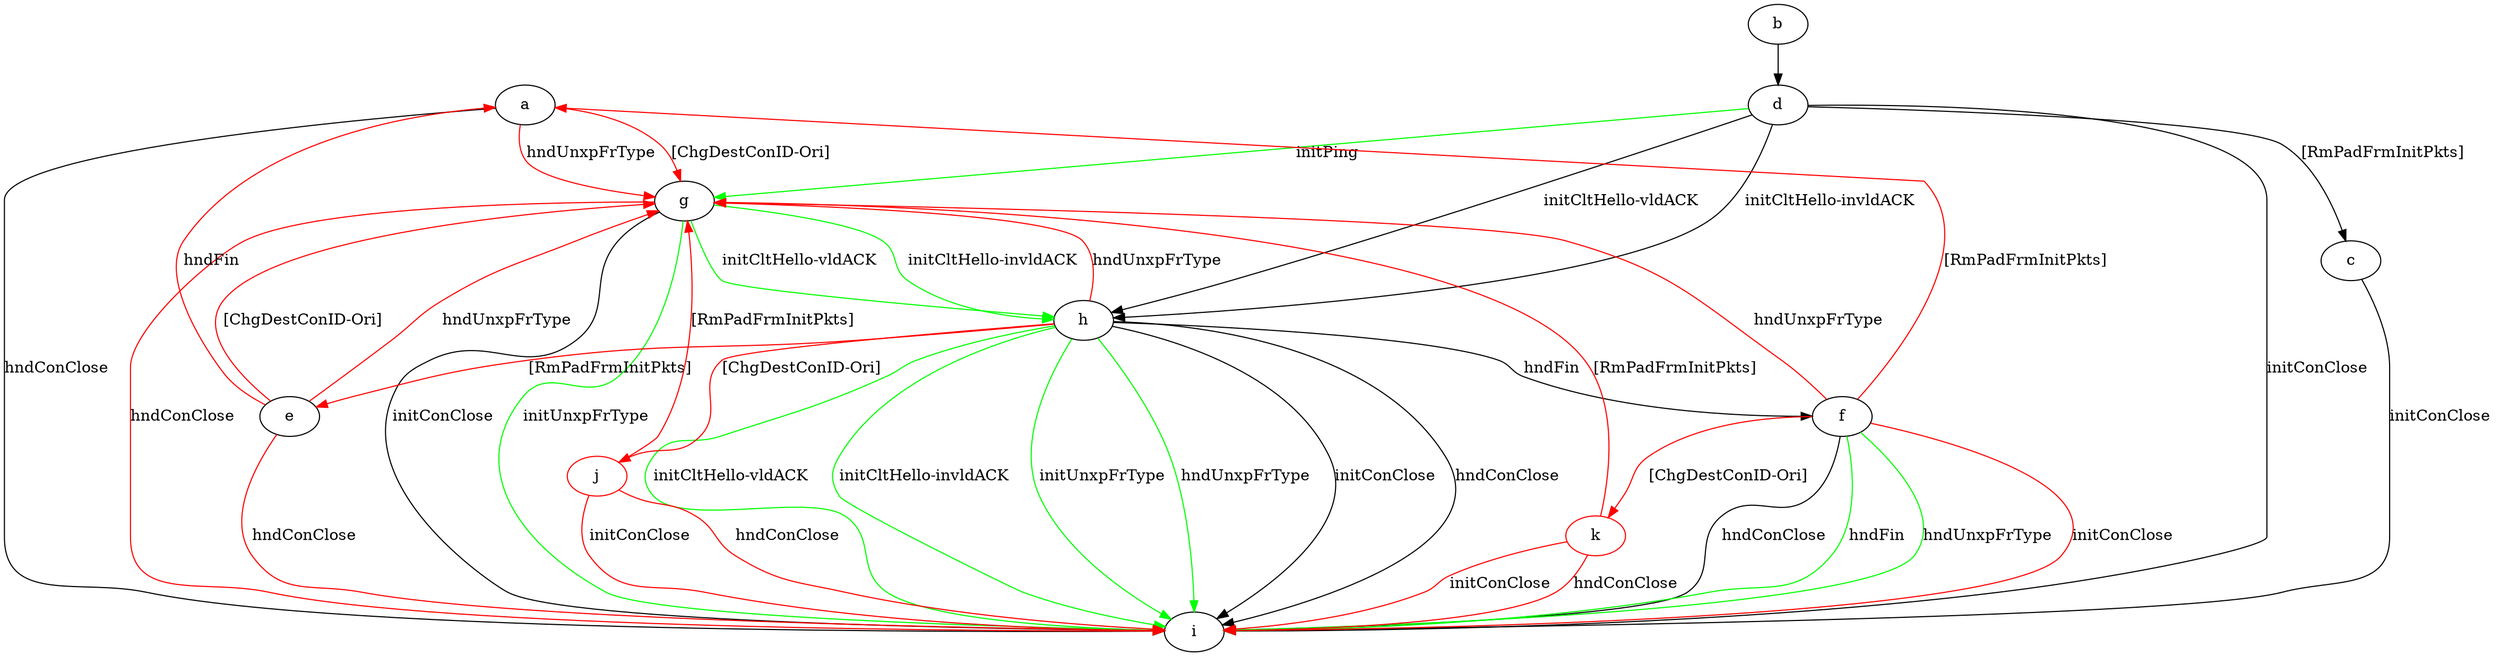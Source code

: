 digraph "" {
	a -> g	[key=0,
		color=red,
		label="hndUnxpFrType "];
	a -> g	[key=1,
		color=red,
		label="[ChgDestConID-Ori] "];
	a -> i	[key=0,
		label="hndConClose "];
	b -> d	[key=0];
	c -> i	[key=0,
		label="initConClose "];
	d -> c	[key=0,
		label="[RmPadFrmInitPkts] "];
	d -> g	[key=0,
		color=green,
		label="initPing "];
	d -> h	[key=0,
		label="initCltHello-vldACK "];
	d -> h	[key=1,
		label="initCltHello-invldACK "];
	d -> i	[key=0,
		label="initConClose "];
	e -> a	[key=0,
		color=red,
		label="hndFin "];
	e -> g	[key=0,
		color=red,
		label="hndUnxpFrType "];
	e -> g	[key=1,
		color=red,
		label="[ChgDestConID-Ori] "];
	e -> i	[key=0,
		color=red,
		label="hndConClose "];
	f -> a	[key=0,
		color=red,
		label="[RmPadFrmInitPkts] "];
	f -> g	[key=0,
		color=red,
		label="hndUnxpFrType "];
	f -> i	[key=0,
		label="hndConClose "];
	f -> i	[key=1,
		color=green,
		label="hndFin "];
	f -> i	[key=2,
		color=green,
		label="hndUnxpFrType "];
	f -> i	[key=3,
		color=red,
		label="initConClose "];
	k	[color=red];
	f -> k	[key=0,
		color=red,
		label="[ChgDestConID-Ori] "];
	g -> h	[key=0,
		color=green,
		label="initCltHello-vldACK "];
	g -> h	[key=1,
		color=green,
		label="initCltHello-invldACK "];
	g -> i	[key=0,
		label="initConClose "];
	g -> i	[key=1,
		color=green,
		label="initUnxpFrType "];
	g -> i	[key=2,
		color=red,
		label="hndConClose "];
	h -> e	[key=0,
		color=red,
		label="[RmPadFrmInitPkts] "];
	h -> f	[key=0,
		label="hndFin "];
	h -> g	[key=0,
		color=red,
		label="hndUnxpFrType "];
	h -> i	[key=0,
		label="initConClose "];
	h -> i	[key=1,
		label="hndConClose "];
	h -> i	[key=2,
		color=green,
		label="initCltHello-vldACK "];
	h -> i	[key=3,
		color=green,
		label="initCltHello-invldACK "];
	h -> i	[key=4,
		color=green,
		label="initUnxpFrType "];
	h -> i	[key=5,
		color=green,
		label="hndUnxpFrType "];
	j	[color=red];
	h -> j	[key=0,
		color=red,
		label="[ChgDestConID-Ori] "];
	j -> g	[key=0,
		color=red,
		label="[RmPadFrmInitPkts] "];
	j -> i	[key=0,
		color=red,
		label="initConClose "];
	j -> i	[key=1,
		color=red,
		label="hndConClose "];
	k -> g	[key=0,
		color=red,
		label="[RmPadFrmInitPkts] "];
	k -> i	[key=0,
		color=red,
		label="initConClose "];
	k -> i	[key=1,
		color=red,
		label="hndConClose "];
}
